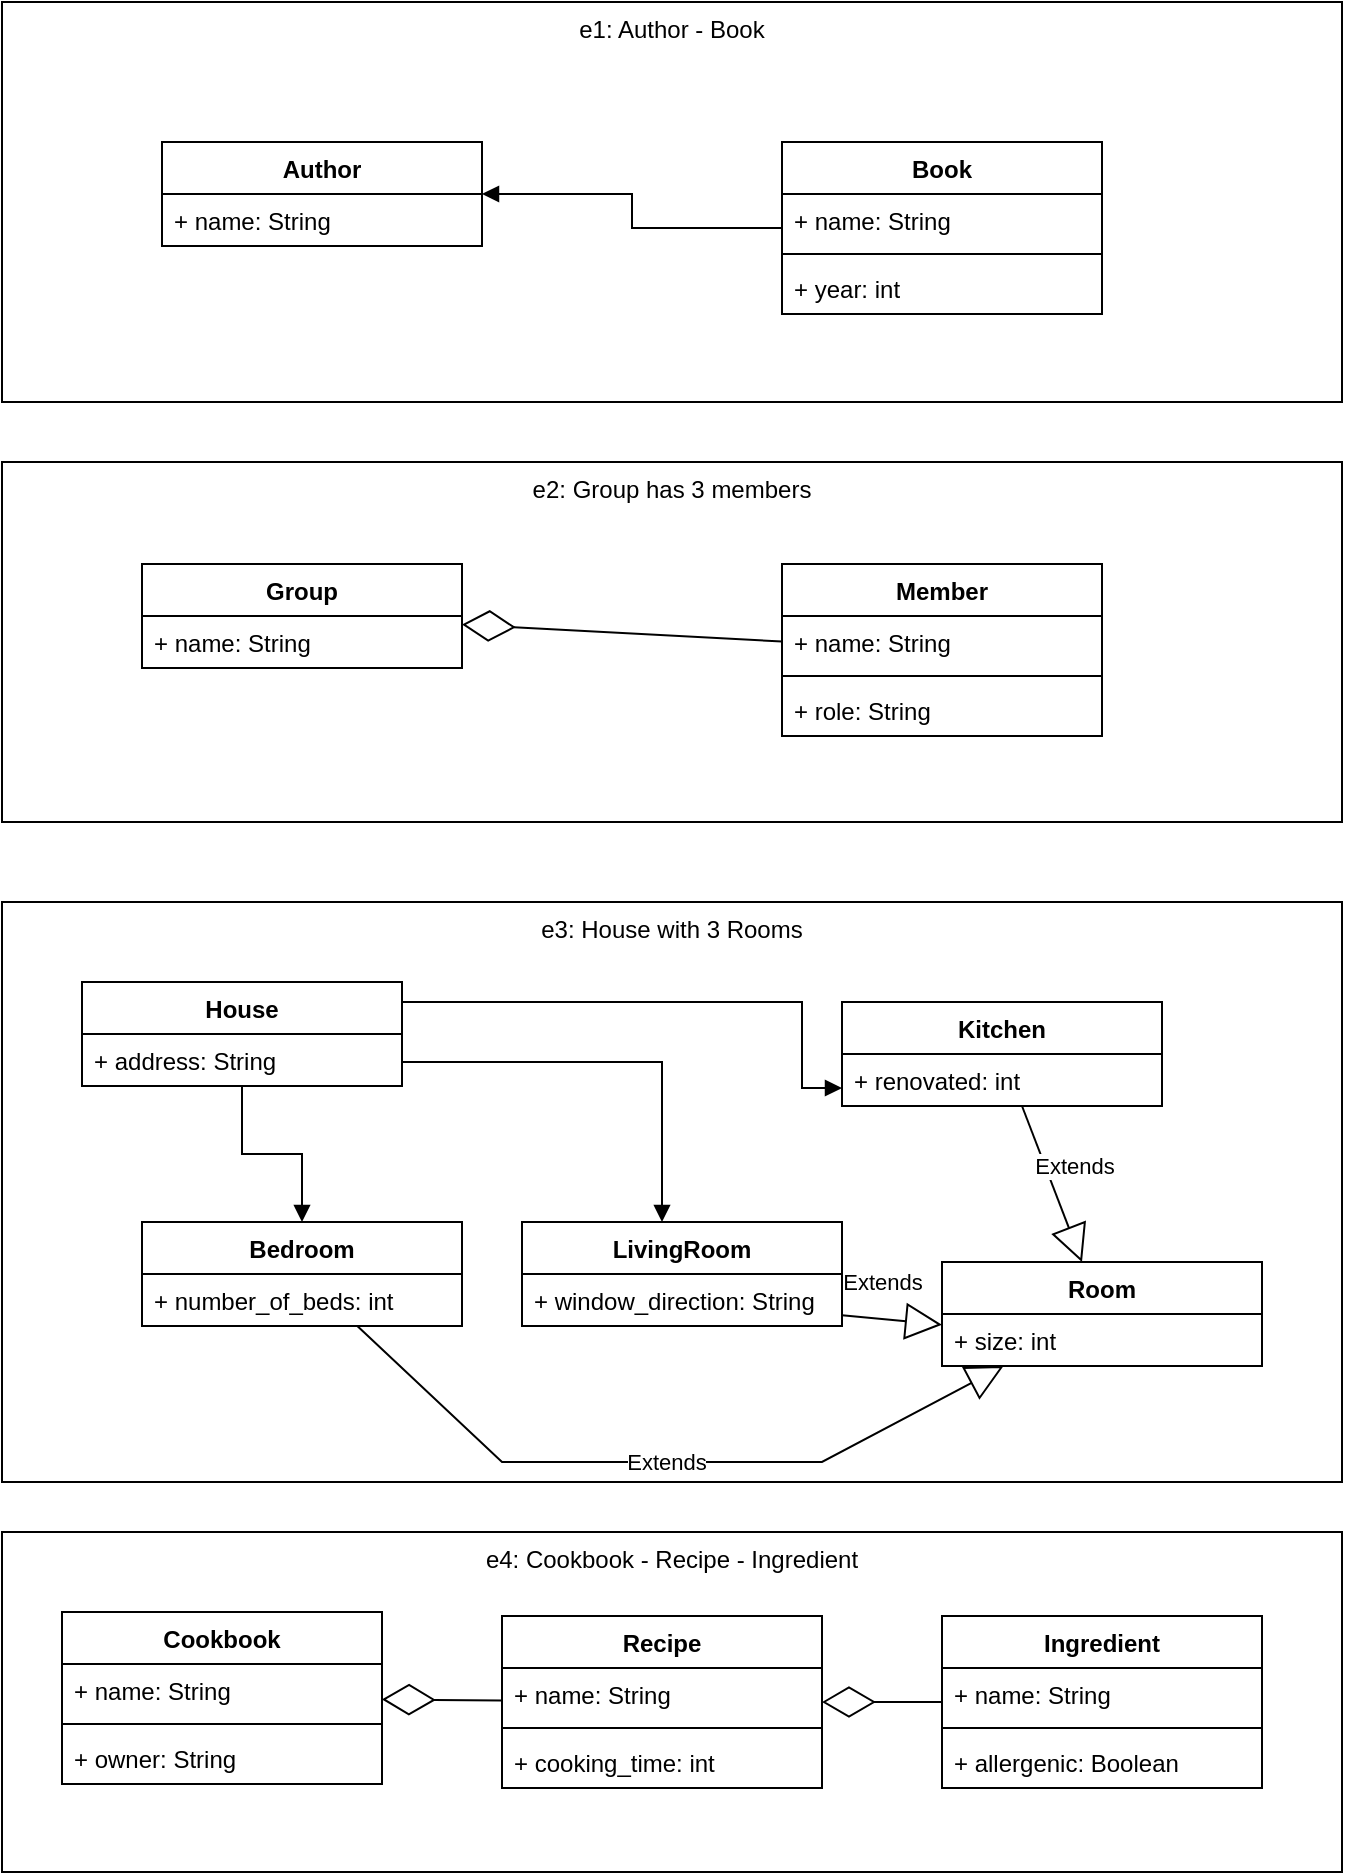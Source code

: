 <mxfile version="15.7.0" type="device"><diagram id="yE5GtEA-XRQ60EhS1oNE" name="Page-1"><mxGraphModel dx="1422" dy="883" grid="1" gridSize="10" guides="1" tooltips="1" connect="1" arrows="1" fold="1" page="1" pageScale="1" pageWidth="827" pageHeight="1169" math="0" shadow="0"><root><mxCell id="0"/><mxCell id="1" parent="0"/><mxCell id="yjPDa6kiWxWnZmnht_sR-11" value="e1: Author - Book" style="rounded=0;whiteSpace=wrap;html=1;verticalAlign=top;" parent="1" vertex="1"><mxGeometry x="50" y="30" width="670" height="200" as="geometry"/></mxCell><mxCell id="yjPDa6kiWxWnZmnht_sR-1" value="Author" style="swimlane;fontStyle=1;align=center;verticalAlign=top;childLayout=stackLayout;horizontal=1;startSize=26;horizontalStack=0;resizeParent=1;resizeParentMax=0;resizeLast=0;collapsible=1;marginBottom=0;" parent="1" vertex="1"><mxGeometry x="130" y="100" width="160" height="52" as="geometry"/></mxCell><mxCell id="yjPDa6kiWxWnZmnht_sR-2" value="+ name: String" style="text;strokeColor=none;fillColor=none;align=left;verticalAlign=top;spacingLeft=4;spacingRight=4;overflow=hidden;rotatable=0;points=[[0,0.5],[1,0.5]];portConstraint=eastwest;" parent="yjPDa6kiWxWnZmnht_sR-1" vertex="1"><mxGeometry y="26" width="160" height="26" as="geometry"/></mxCell><mxCell id="yjPDa6kiWxWnZmnht_sR-5" value="Book" style="swimlane;fontStyle=1;align=center;verticalAlign=top;childLayout=stackLayout;horizontal=1;startSize=26;horizontalStack=0;resizeParent=1;resizeParentMax=0;resizeLast=0;collapsible=1;marginBottom=0;" parent="1" vertex="1"><mxGeometry x="440" y="100" width="160" height="86" as="geometry"/></mxCell><mxCell id="yjPDa6kiWxWnZmnht_sR-6" value="+ name: String" style="text;strokeColor=none;fillColor=none;align=left;verticalAlign=top;spacingLeft=4;spacingRight=4;overflow=hidden;rotatable=0;points=[[0,0.5],[1,0.5]];portConstraint=eastwest;" parent="yjPDa6kiWxWnZmnht_sR-5" vertex="1"><mxGeometry y="26" width="160" height="26" as="geometry"/></mxCell><mxCell id="yjPDa6kiWxWnZmnht_sR-7" value="" style="line;strokeWidth=1;fillColor=none;align=left;verticalAlign=middle;spacingTop=-1;spacingLeft=3;spacingRight=3;rotatable=0;labelPosition=right;points=[];portConstraint=eastwest;" parent="yjPDa6kiWxWnZmnht_sR-5" vertex="1"><mxGeometry y="52" width="160" height="8" as="geometry"/></mxCell><mxCell id="yjPDa6kiWxWnZmnht_sR-8" value="+ year: int&#xA;" style="text;strokeColor=none;fillColor=none;align=left;verticalAlign=top;spacingLeft=4;spacingRight=4;overflow=hidden;rotatable=0;points=[[0,0.5],[1,0.5]];portConstraint=eastwest;" parent="yjPDa6kiWxWnZmnht_sR-5" vertex="1"><mxGeometry y="60" width="160" height="26" as="geometry"/></mxCell><mxCell id="yjPDa6kiWxWnZmnht_sR-9" value="" style="endArrow=block;endFill=1;html=1;edgeStyle=orthogonalEdgeStyle;align=left;verticalAlign=top;rounded=0;" parent="1" source="yjPDa6kiWxWnZmnht_sR-5" target="yjPDa6kiWxWnZmnht_sR-1" edge="1"><mxGeometry x="-1" relative="1" as="geometry"><mxPoint x="330" y="450" as="sourcePoint"/><mxPoint x="490" y="450" as="targetPoint"/></mxGeometry></mxCell><mxCell id="yjPDa6kiWxWnZmnht_sR-12" value="e2: Group has 3 members" style="rounded=0;whiteSpace=wrap;html=1;verticalAlign=top;" parent="1" vertex="1"><mxGeometry x="50" y="260" width="670" height="180" as="geometry"/></mxCell><mxCell id="yjPDa6kiWxWnZmnht_sR-13" value="Group" style="swimlane;fontStyle=1;align=center;verticalAlign=top;childLayout=stackLayout;horizontal=1;startSize=26;horizontalStack=0;resizeParent=1;resizeParentMax=0;resizeLast=0;collapsible=1;marginBottom=0;" parent="1" vertex="1"><mxGeometry x="120" y="311" width="160" height="52" as="geometry"/></mxCell><mxCell id="yjPDa6kiWxWnZmnht_sR-14" value="+ name: String" style="text;strokeColor=none;fillColor=none;align=left;verticalAlign=top;spacingLeft=4;spacingRight=4;overflow=hidden;rotatable=0;points=[[0,0.5],[1,0.5]];portConstraint=eastwest;" parent="yjPDa6kiWxWnZmnht_sR-13" vertex="1"><mxGeometry y="26" width="160" height="26" as="geometry"/></mxCell><mxCell id="yjPDa6kiWxWnZmnht_sR-17" value="Member" style="swimlane;fontStyle=1;align=center;verticalAlign=top;childLayout=stackLayout;horizontal=1;startSize=26;horizontalStack=0;resizeParent=1;resizeParentMax=0;resizeLast=0;collapsible=1;marginBottom=0;" parent="1" vertex="1"><mxGeometry x="440" y="311" width="160" height="86" as="geometry"/></mxCell><mxCell id="yjPDa6kiWxWnZmnht_sR-18" value="+ name: String" style="text;strokeColor=none;fillColor=none;align=left;verticalAlign=top;spacingLeft=4;spacingRight=4;overflow=hidden;rotatable=0;points=[[0,0.5],[1,0.5]];portConstraint=eastwest;" parent="yjPDa6kiWxWnZmnht_sR-17" vertex="1"><mxGeometry y="26" width="160" height="26" as="geometry"/></mxCell><mxCell id="yjPDa6kiWxWnZmnht_sR-19" value="" style="line;strokeWidth=1;fillColor=none;align=left;verticalAlign=middle;spacingTop=-1;spacingLeft=3;spacingRight=3;rotatable=0;labelPosition=right;points=[];portConstraint=eastwest;" parent="yjPDa6kiWxWnZmnht_sR-17" vertex="1"><mxGeometry y="52" width="160" height="8" as="geometry"/></mxCell><mxCell id="yjPDa6kiWxWnZmnht_sR-20" value="+ role: String" style="text;strokeColor=none;fillColor=none;align=left;verticalAlign=top;spacingLeft=4;spacingRight=4;overflow=hidden;rotatable=0;points=[[0,0.5],[1,0.5]];portConstraint=eastwest;" parent="yjPDa6kiWxWnZmnht_sR-17" vertex="1"><mxGeometry y="60" width="160" height="26" as="geometry"/></mxCell><mxCell id="yjPDa6kiWxWnZmnht_sR-21" value="" style="endArrow=diamondThin;endFill=0;endSize=24;html=1;rounded=0;" parent="1" source="yjPDa6kiWxWnZmnht_sR-17" target="yjPDa6kiWxWnZmnht_sR-13" edge="1"><mxGeometry width="160" relative="1" as="geometry"><mxPoint x="330" y="370" as="sourcePoint"/><mxPoint x="490" y="370" as="targetPoint"/></mxGeometry></mxCell><mxCell id="yjPDa6kiWxWnZmnht_sR-22" value="e4: Cookbook - Recipe - Ingredient" style="rounded=0;whiteSpace=wrap;html=1;verticalAlign=top;" parent="1" vertex="1"><mxGeometry x="50" y="795" width="670" height="170" as="geometry"/></mxCell><mxCell id="yjPDa6kiWxWnZmnht_sR-23" value="Cookbook" style="swimlane;fontStyle=1;align=center;verticalAlign=top;childLayout=stackLayout;horizontal=1;startSize=26;horizontalStack=0;resizeParent=1;resizeParentMax=0;resizeLast=0;collapsible=1;marginBottom=0;" parent="1" vertex="1"><mxGeometry x="80" y="835" width="160" height="86" as="geometry"/></mxCell><mxCell id="yjPDa6kiWxWnZmnht_sR-24" value="+ name: String" style="text;strokeColor=none;fillColor=none;align=left;verticalAlign=top;spacingLeft=4;spacingRight=4;overflow=hidden;rotatable=0;points=[[0,0.5],[1,0.5]];portConstraint=eastwest;" parent="yjPDa6kiWxWnZmnht_sR-23" vertex="1"><mxGeometry y="26" width="160" height="26" as="geometry"/></mxCell><mxCell id="yjPDa6kiWxWnZmnht_sR-25" value="" style="line;strokeWidth=1;fillColor=none;align=left;verticalAlign=middle;spacingTop=-1;spacingLeft=3;spacingRight=3;rotatable=0;labelPosition=right;points=[];portConstraint=eastwest;" parent="yjPDa6kiWxWnZmnht_sR-23" vertex="1"><mxGeometry y="52" width="160" height="8" as="geometry"/></mxCell><mxCell id="yjPDa6kiWxWnZmnht_sR-26" value="+ owner: String" style="text;strokeColor=none;fillColor=none;align=left;verticalAlign=top;spacingLeft=4;spacingRight=4;overflow=hidden;rotatable=0;points=[[0,0.5],[1,0.5]];portConstraint=eastwest;" parent="yjPDa6kiWxWnZmnht_sR-23" vertex="1"><mxGeometry y="60" width="160" height="26" as="geometry"/></mxCell><mxCell id="yjPDa6kiWxWnZmnht_sR-27" value="Recipe" style="swimlane;fontStyle=1;align=center;verticalAlign=top;childLayout=stackLayout;horizontal=1;startSize=26;horizontalStack=0;resizeParent=1;resizeParentMax=0;resizeLast=0;collapsible=1;marginBottom=0;" parent="1" vertex="1"><mxGeometry x="300" y="837" width="160" height="86" as="geometry"/></mxCell><mxCell id="yjPDa6kiWxWnZmnht_sR-28" value="+ name: String" style="text;strokeColor=none;fillColor=none;align=left;verticalAlign=top;spacingLeft=4;spacingRight=4;overflow=hidden;rotatable=0;points=[[0,0.5],[1,0.5]];portConstraint=eastwest;" parent="yjPDa6kiWxWnZmnht_sR-27" vertex="1"><mxGeometry y="26" width="160" height="26" as="geometry"/></mxCell><mxCell id="yjPDa6kiWxWnZmnht_sR-29" value="" style="line;strokeWidth=1;fillColor=none;align=left;verticalAlign=middle;spacingTop=-1;spacingLeft=3;spacingRight=3;rotatable=0;labelPosition=right;points=[];portConstraint=eastwest;" parent="yjPDa6kiWxWnZmnht_sR-27" vertex="1"><mxGeometry y="52" width="160" height="8" as="geometry"/></mxCell><mxCell id="yjPDa6kiWxWnZmnht_sR-30" value="+ cooking_time: int" style="text;strokeColor=none;fillColor=none;align=left;verticalAlign=top;spacingLeft=4;spacingRight=4;overflow=hidden;rotatable=0;points=[[0,0.5],[1,0.5]];portConstraint=eastwest;" parent="yjPDa6kiWxWnZmnht_sR-27" vertex="1"><mxGeometry y="60" width="160" height="26" as="geometry"/></mxCell><mxCell id="yjPDa6kiWxWnZmnht_sR-31" value="Ingredient" style="swimlane;fontStyle=1;align=center;verticalAlign=top;childLayout=stackLayout;horizontal=1;startSize=26;horizontalStack=0;resizeParent=1;resizeParentMax=0;resizeLast=0;collapsible=1;marginBottom=0;" parent="1" vertex="1"><mxGeometry x="520" y="837" width="160" height="86" as="geometry"/></mxCell><mxCell id="yjPDa6kiWxWnZmnht_sR-32" value="+ name: String" style="text;strokeColor=none;fillColor=none;align=left;verticalAlign=top;spacingLeft=4;spacingRight=4;overflow=hidden;rotatable=0;points=[[0,0.5],[1,0.5]];portConstraint=eastwest;" parent="yjPDa6kiWxWnZmnht_sR-31" vertex="1"><mxGeometry y="26" width="160" height="26" as="geometry"/></mxCell><mxCell id="yjPDa6kiWxWnZmnht_sR-33" value="" style="line;strokeWidth=1;fillColor=none;align=left;verticalAlign=middle;spacingTop=-1;spacingLeft=3;spacingRight=3;rotatable=0;labelPosition=right;points=[];portConstraint=eastwest;" parent="yjPDa6kiWxWnZmnht_sR-31" vertex="1"><mxGeometry y="52" width="160" height="8" as="geometry"/></mxCell><mxCell id="yjPDa6kiWxWnZmnht_sR-34" value="+ allergenic: Boolean" style="text;strokeColor=none;fillColor=none;align=left;verticalAlign=top;spacingLeft=4;spacingRight=4;overflow=hidden;rotatable=0;points=[[0,0.5],[1,0.5]];portConstraint=eastwest;" parent="yjPDa6kiWxWnZmnht_sR-31" vertex="1"><mxGeometry y="60" width="160" height="26" as="geometry"/></mxCell><mxCell id="yjPDa6kiWxWnZmnht_sR-35" value="" style="endArrow=diamondThin;endFill=0;endSize=24;html=1;rounded=0;" parent="1" source="yjPDa6kiWxWnZmnht_sR-27" target="yjPDa6kiWxWnZmnht_sR-23" edge="1"><mxGeometry width="160" relative="1" as="geometry"><mxPoint x="330" y="745" as="sourcePoint"/><mxPoint x="490" y="745" as="targetPoint"/></mxGeometry></mxCell><mxCell id="yjPDa6kiWxWnZmnht_sR-36" value="" style="endArrow=diamondThin;endFill=0;endSize=24;html=1;rounded=0;" parent="1" source="yjPDa6kiWxWnZmnht_sR-31" target="yjPDa6kiWxWnZmnht_sR-27" edge="1"><mxGeometry width="160" relative="1" as="geometry"><mxPoint x="330" y="745" as="sourcePoint"/><mxPoint x="490" y="745" as="targetPoint"/></mxGeometry></mxCell><mxCell id="yjPDa6kiWxWnZmnht_sR-37" value="e3: House with 3 Rooms" style="rounded=0;whiteSpace=wrap;html=1;verticalAlign=top;" parent="1" vertex="1"><mxGeometry x="50" y="480" width="670" height="290" as="geometry"/></mxCell><mxCell id="yjPDa6kiWxWnZmnht_sR-38" value="House" style="swimlane;fontStyle=1;align=center;verticalAlign=top;childLayout=stackLayout;horizontal=1;startSize=26;horizontalStack=0;resizeParent=1;resizeParentMax=0;resizeLast=0;collapsible=1;marginBottom=0;" parent="1" vertex="1"><mxGeometry x="90" y="520" width="160" height="52" as="geometry"><mxRectangle x="90" y="300" width="70" height="26" as="alternateBounds"/></mxGeometry></mxCell><mxCell id="yjPDa6kiWxWnZmnht_sR-39" value="+ address: String" style="text;strokeColor=none;fillColor=none;align=left;verticalAlign=top;spacingLeft=4;spacingRight=4;overflow=hidden;rotatable=0;points=[[0,0.5],[1,0.5]];portConstraint=eastwest;" parent="yjPDa6kiWxWnZmnht_sR-38" vertex="1"><mxGeometry y="26" width="160" height="26" as="geometry"/></mxCell><mxCell id="yjPDa6kiWxWnZmnht_sR-42" value="Kitchen" style="swimlane;fontStyle=1;align=center;verticalAlign=top;childLayout=stackLayout;horizontal=1;startSize=26;horizontalStack=0;resizeParent=1;resizeParentMax=0;resizeLast=0;collapsible=1;marginBottom=0;" parent="1" vertex="1"><mxGeometry x="470" y="530" width="160" height="52" as="geometry"/></mxCell><mxCell id="yjPDa6kiWxWnZmnht_sR-45" value="+ renovated: int" style="text;strokeColor=none;fillColor=none;align=left;verticalAlign=top;spacingLeft=4;spacingRight=4;overflow=hidden;rotatable=0;points=[[0,0.5],[1,0.5]];portConstraint=eastwest;" parent="yjPDa6kiWxWnZmnht_sR-42" vertex="1"><mxGeometry y="26" width="160" height="26" as="geometry"/></mxCell><mxCell id="yjPDa6kiWxWnZmnht_sR-46" value="Bedroom" style="swimlane;fontStyle=1;align=center;verticalAlign=top;childLayout=stackLayout;horizontal=1;startSize=26;horizontalStack=0;resizeParent=1;resizeParentMax=0;resizeLast=0;collapsible=1;marginBottom=0;" parent="1" vertex="1"><mxGeometry x="120" y="640" width="160" height="52" as="geometry"/></mxCell><mxCell id="yjPDa6kiWxWnZmnht_sR-49" value="+ number_of_beds: int" style="text;strokeColor=none;fillColor=none;align=left;verticalAlign=top;spacingLeft=4;spacingRight=4;overflow=hidden;rotatable=0;points=[[0,0.5],[1,0.5]];portConstraint=eastwest;" parent="yjPDa6kiWxWnZmnht_sR-46" vertex="1"><mxGeometry y="26" width="160" height="26" as="geometry"/></mxCell><mxCell id="yjPDa6kiWxWnZmnht_sR-50" value="LivingRoom" style="swimlane;fontStyle=1;align=center;verticalAlign=top;childLayout=stackLayout;horizontal=1;startSize=26;horizontalStack=0;resizeParent=1;resizeParentMax=0;resizeLast=0;collapsible=1;marginBottom=0;" parent="1" vertex="1"><mxGeometry x="310" y="640" width="160" height="52" as="geometry"/></mxCell><mxCell id="yjPDa6kiWxWnZmnht_sR-53" value="+ window_direction: String" style="text;strokeColor=none;fillColor=none;align=left;verticalAlign=top;spacingLeft=4;spacingRight=4;overflow=hidden;rotatable=0;points=[[0,0.5],[1,0.5]];portConstraint=eastwest;" parent="yjPDa6kiWxWnZmnht_sR-50" vertex="1"><mxGeometry y="26" width="160" height="26" as="geometry"/></mxCell><mxCell id="yjPDa6kiWxWnZmnht_sR-54" value="" style="endArrow=block;endFill=1;html=1;edgeStyle=orthogonalEdgeStyle;align=left;verticalAlign=top;rounded=0;" parent="1" source="yjPDa6kiWxWnZmnht_sR-38" target="yjPDa6kiWxWnZmnht_sR-42" edge="1"><mxGeometry x="-1" relative="1" as="geometry"><mxPoint x="330" y="640" as="sourcePoint"/><mxPoint x="490" y="640" as="targetPoint"/><Array as="points"><mxPoint x="450" y="530"/><mxPoint x="450" y="573"/></Array></mxGeometry></mxCell><mxCell id="yjPDa6kiWxWnZmnht_sR-56" value="" style="endArrow=block;endFill=1;html=1;edgeStyle=orthogonalEdgeStyle;align=left;verticalAlign=top;rounded=0;" parent="1" source="yjPDa6kiWxWnZmnht_sR-38" target="yjPDa6kiWxWnZmnht_sR-50" edge="1"><mxGeometry x="-1" relative="1" as="geometry"><mxPoint x="330" y="640" as="sourcePoint"/><mxPoint x="490" y="640" as="targetPoint"/><Array as="points"><mxPoint x="380" y="560"/></Array></mxGeometry></mxCell><mxCell id="yjPDa6kiWxWnZmnht_sR-58" value="" style="endArrow=block;endFill=1;html=1;edgeStyle=orthogonalEdgeStyle;align=left;verticalAlign=top;rounded=0;" parent="1" source="yjPDa6kiWxWnZmnht_sR-38" target="yjPDa6kiWxWnZmnht_sR-46" edge="1"><mxGeometry x="-1" relative="1" as="geometry"><mxPoint x="330" y="640" as="sourcePoint"/><mxPoint x="490" y="640" as="targetPoint"/></mxGeometry></mxCell><mxCell id="-qbaKIhVyB5jnpvtqTHj-1" value="Room" style="swimlane;fontStyle=1;align=center;verticalAlign=top;childLayout=stackLayout;horizontal=1;startSize=26;horizontalStack=0;resizeParent=1;resizeParentMax=0;resizeLast=0;collapsible=1;marginBottom=0;" vertex="1" parent="1"><mxGeometry x="520" y="660" width="160" height="52" as="geometry"/></mxCell><mxCell id="-qbaKIhVyB5jnpvtqTHj-2" value="+ size: int" style="text;strokeColor=none;fillColor=none;align=left;verticalAlign=top;spacingLeft=4;spacingRight=4;overflow=hidden;rotatable=0;points=[[0,0.5],[1,0.5]];portConstraint=eastwest;" vertex="1" parent="-qbaKIhVyB5jnpvtqTHj-1"><mxGeometry y="26" width="160" height="26" as="geometry"/></mxCell><mxCell id="-qbaKIhVyB5jnpvtqTHj-5" value="Extends" style="endArrow=block;endSize=16;endFill=0;html=1;rounded=0;" edge="1" parent="1" source="yjPDa6kiWxWnZmnht_sR-42" target="-qbaKIhVyB5jnpvtqTHj-1"><mxGeometry x="-0.115" y="14" width="160" relative="1" as="geometry"><mxPoint x="330" y="570" as="sourcePoint"/><mxPoint x="490" y="570" as="targetPoint"/><mxPoint as="offset"/></mxGeometry></mxCell><mxCell id="-qbaKIhVyB5jnpvtqTHj-6" value="Extends" style="endArrow=block;endSize=16;endFill=0;html=1;rounded=0;" edge="1" parent="1" target="-qbaKIhVyB5jnpvtqTHj-2"><mxGeometry x="-0.27" y="18" width="160" relative="1" as="geometry"><mxPoint x="470" y="686.619" as="sourcePoint"/><mxPoint x="490" y="570" as="targetPoint"/><mxPoint as="offset"/></mxGeometry></mxCell><mxCell id="-qbaKIhVyB5jnpvtqTHj-7" value="Extends" style="endArrow=block;endSize=16;endFill=0;html=1;rounded=0;" edge="1" parent="1" source="yjPDa6kiWxWnZmnht_sR-46" target="-qbaKIhVyB5jnpvtqTHj-1"><mxGeometry width="160" relative="1" as="geometry"><mxPoint x="330" y="570" as="sourcePoint"/><mxPoint x="490" y="570" as="targetPoint"/><Array as="points"><mxPoint x="300" y="760"/><mxPoint x="460" y="760"/></Array></mxGeometry></mxCell></root></mxGraphModel></diagram></mxfile>